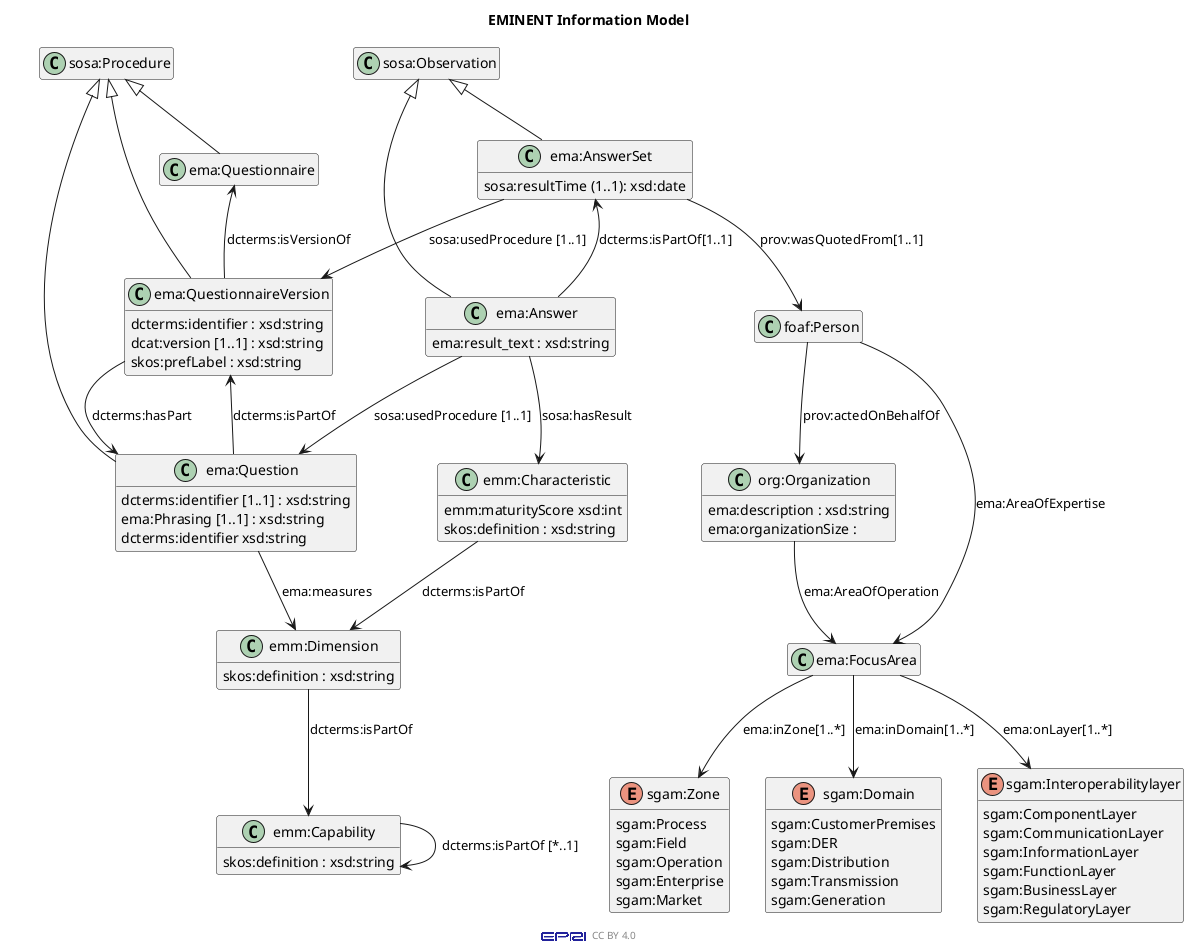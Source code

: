 @startuml Eminent Vocabulary

hide empty members

sprite $EPRI [376x77/16z] {
xTm5SYH144FHVm7T_xYBmJsGktP9FP7AGEEFUePfvZewChmUGoW--Zi6yP68eMNhpdgNT_lXBJLhTrAylDSDxyhb_x0VVuQKWFVbujt7dw28kp4Ow0xS5N5t
5kFTHnzMn3sGJ7KVkolY7cW6kflT5NBNQtT5t0FHMtLHo3q38ElSprrr3_swx-gYv91UlzQuZxVTwyxvELZLmmbtuGxgSBIg1nFgpjs9kCDX04jtZViS8Dgj
--d5BdVduzthNlUwrxtkTU_sZFpkTQ-x0kxTNvKoxgyv4-SY_z7TTnoOL-Cz3dnc-NDtINdtmF7tKm13T-NT9GNTPNKtiME-Bfoykpx2NGgxA-BkFijfO8-x
A-REr5rrztHDx7LtxZQmpNrkQs1Vv3vVlO5zv_OCANS0MBhz3WDtGtZPSG92xZoQq1MizkDY07Ft_2spdaSrdAq2HDovpAhpJT_aVgfSzrSe472lEmdtkfDm
hpjrhtlTwrxtkjUzxjsEh7lTkx_wVEfkk3RSE7Tsn_0qkU0iS9__fiaukznr6tVTrPq5pnTRu3u8GDq1jhZNdRe31BOawWwGSQyxTdVg3e1_Jx7kPnXIUsoQ
vRY9EzZTMU6E_RRXmOfZJwebvdvM7XYksAKEHDYltNFspCi9WL1MuHN_1
}


footer  <$EPRI,scale=0.12,color=darkblue>  CC BY 4.0

title EMINENT Information Model


class "sosa:Procedure" as Procedure

class "ema:Questionnaire" as QR 
class "ema:QuestionnaireVersion" as QRV

class "sosa:Observation" as Observation


class "ema:AnswerSet" as Anss {
    sosa:resultTime (1..1): xsd:date
}

class "ema:Answer" as Ans {
    ema:result_text : xsd:string
}
class "ema:QuestionnaireVersion" as QRV {
}

class "foaf:Person" as Person

class "org:Organization" as Organization {
    ema:description : xsd:string
    ema:organizationSize : 

}


class "ema:FocusArea" as FA

enum "sgam:Zone" as iopz {
    sgam:Process 
    sgam:Field 
    sgam:Operation
    sgam:Enterprise
    sgam:Market
}

enum "sgam:Domain" as iopd {
    sgam:CustomerPremises
    sgam:DER 
    sgam:Distribution
    sgam:Transmission
    sgam:Generation
}

enum "sgam:Interoperabilitylayer" as iopl {
    sgam:ComponentLayer
    sgam:CommunicationLayer
    sgam:InformationLayer
    sgam:FunctionLayer
    sgam:BusinessLayer
    sgam:RegulatoryLayer
}

class "ema:QuestionnaireVersion" as QRV {
    dcterms:identifier : xsd:string
    dcat:version [1..1] : xsd:string
    skos:prefLabel : xsd:string
}

class "ema:Question" as Q {
    dcterms:identifier [1..1] : xsd:string    
    ema:Phrasing [1..1] : xsd:string
    dcterms:identifier xsd:string
}

class "emm:Characteristic" as char{
    emm:maturityScore xsd:int
    skos:definition : xsd:string
}

class "emm:Dimension" as Dimension {
    skos:definition : xsd:string
}

class "emm:Capability" as cap {
    skos:definition : xsd:string
}


class "intnet:Questionnaire" as QR 



QR <-- QRV : "dcterms:isVersionOf"
Q <-- QRV : "dcterms:hasPart"
QRV <-- Q : "dcterms:isPartOf" 
Q --> Dimension : "ema:measures"



char --> Dimension : "dcterms:isPartOf"

Dimension --> cap : "dcterms:isPartOf"



Observation <|-- Ans
Observation <|-- Anss
Procedure <|-- QRV
Procedure <|-- Q
Procedure <|-- QR

Anss <-- Ans : "dcterms:isPartOf[1..1]"

Anss --> QRV : "sosa:usedProcedure [1..1]"
Ans --> Q : "sosa:usedProcedure [1..1]"

Anss --> Person :"prov:wasQuotedFrom[1..1]"
Person --> Organization : "prov:actedOnBehalfOf"

FA --> iopd : "ema:inDomain[1..*]"
FA --> iopl : "ema:onLayer[1..*]"
FA --> iopz : "ema:inZone[1..*]"
Person --> FA : "ema:AreaOfExpertise"
Organization --> FA : "ema:AreaOfOperation"

cap --> cap : "dcterms:isPartOf [*..1]"
Ans --> char : "sosa:hasResult"

@enduml